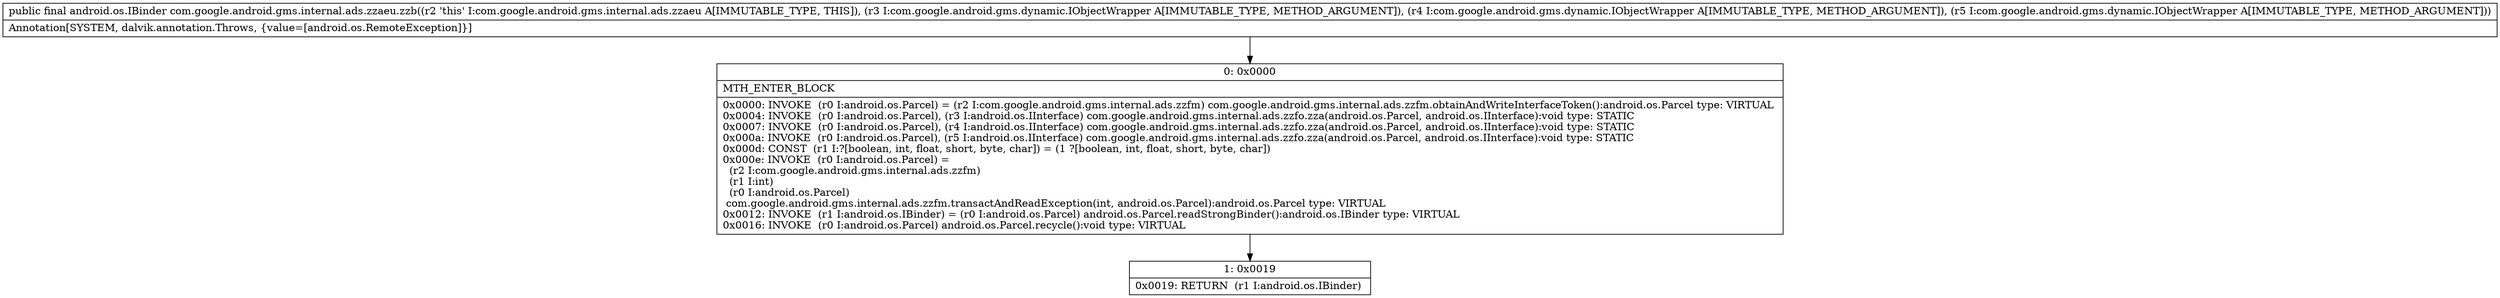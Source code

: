 digraph "CFG forcom.google.android.gms.internal.ads.zzaeu.zzb(Lcom\/google\/android\/gms\/dynamic\/IObjectWrapper;Lcom\/google\/android\/gms\/dynamic\/IObjectWrapper;Lcom\/google\/android\/gms\/dynamic\/IObjectWrapper;)Landroid\/os\/IBinder;" {
Node_0 [shape=record,label="{0\:\ 0x0000|MTH_ENTER_BLOCK\l|0x0000: INVOKE  (r0 I:android.os.Parcel) = (r2 I:com.google.android.gms.internal.ads.zzfm) com.google.android.gms.internal.ads.zzfm.obtainAndWriteInterfaceToken():android.os.Parcel type: VIRTUAL \l0x0004: INVOKE  (r0 I:android.os.Parcel), (r3 I:android.os.IInterface) com.google.android.gms.internal.ads.zzfo.zza(android.os.Parcel, android.os.IInterface):void type: STATIC \l0x0007: INVOKE  (r0 I:android.os.Parcel), (r4 I:android.os.IInterface) com.google.android.gms.internal.ads.zzfo.zza(android.os.Parcel, android.os.IInterface):void type: STATIC \l0x000a: INVOKE  (r0 I:android.os.Parcel), (r5 I:android.os.IInterface) com.google.android.gms.internal.ads.zzfo.zza(android.os.Parcel, android.os.IInterface):void type: STATIC \l0x000d: CONST  (r1 I:?[boolean, int, float, short, byte, char]) = (1 ?[boolean, int, float, short, byte, char]) \l0x000e: INVOKE  (r0 I:android.os.Parcel) = \l  (r2 I:com.google.android.gms.internal.ads.zzfm)\l  (r1 I:int)\l  (r0 I:android.os.Parcel)\l com.google.android.gms.internal.ads.zzfm.transactAndReadException(int, android.os.Parcel):android.os.Parcel type: VIRTUAL \l0x0012: INVOKE  (r1 I:android.os.IBinder) = (r0 I:android.os.Parcel) android.os.Parcel.readStrongBinder():android.os.IBinder type: VIRTUAL \l0x0016: INVOKE  (r0 I:android.os.Parcel) android.os.Parcel.recycle():void type: VIRTUAL \l}"];
Node_1 [shape=record,label="{1\:\ 0x0019|0x0019: RETURN  (r1 I:android.os.IBinder) \l}"];
MethodNode[shape=record,label="{public final android.os.IBinder com.google.android.gms.internal.ads.zzaeu.zzb((r2 'this' I:com.google.android.gms.internal.ads.zzaeu A[IMMUTABLE_TYPE, THIS]), (r3 I:com.google.android.gms.dynamic.IObjectWrapper A[IMMUTABLE_TYPE, METHOD_ARGUMENT]), (r4 I:com.google.android.gms.dynamic.IObjectWrapper A[IMMUTABLE_TYPE, METHOD_ARGUMENT]), (r5 I:com.google.android.gms.dynamic.IObjectWrapper A[IMMUTABLE_TYPE, METHOD_ARGUMENT]))  | Annotation[SYSTEM, dalvik.annotation.Throws, \{value=[android.os.RemoteException]\}]\l}"];
MethodNode -> Node_0;
Node_0 -> Node_1;
}

